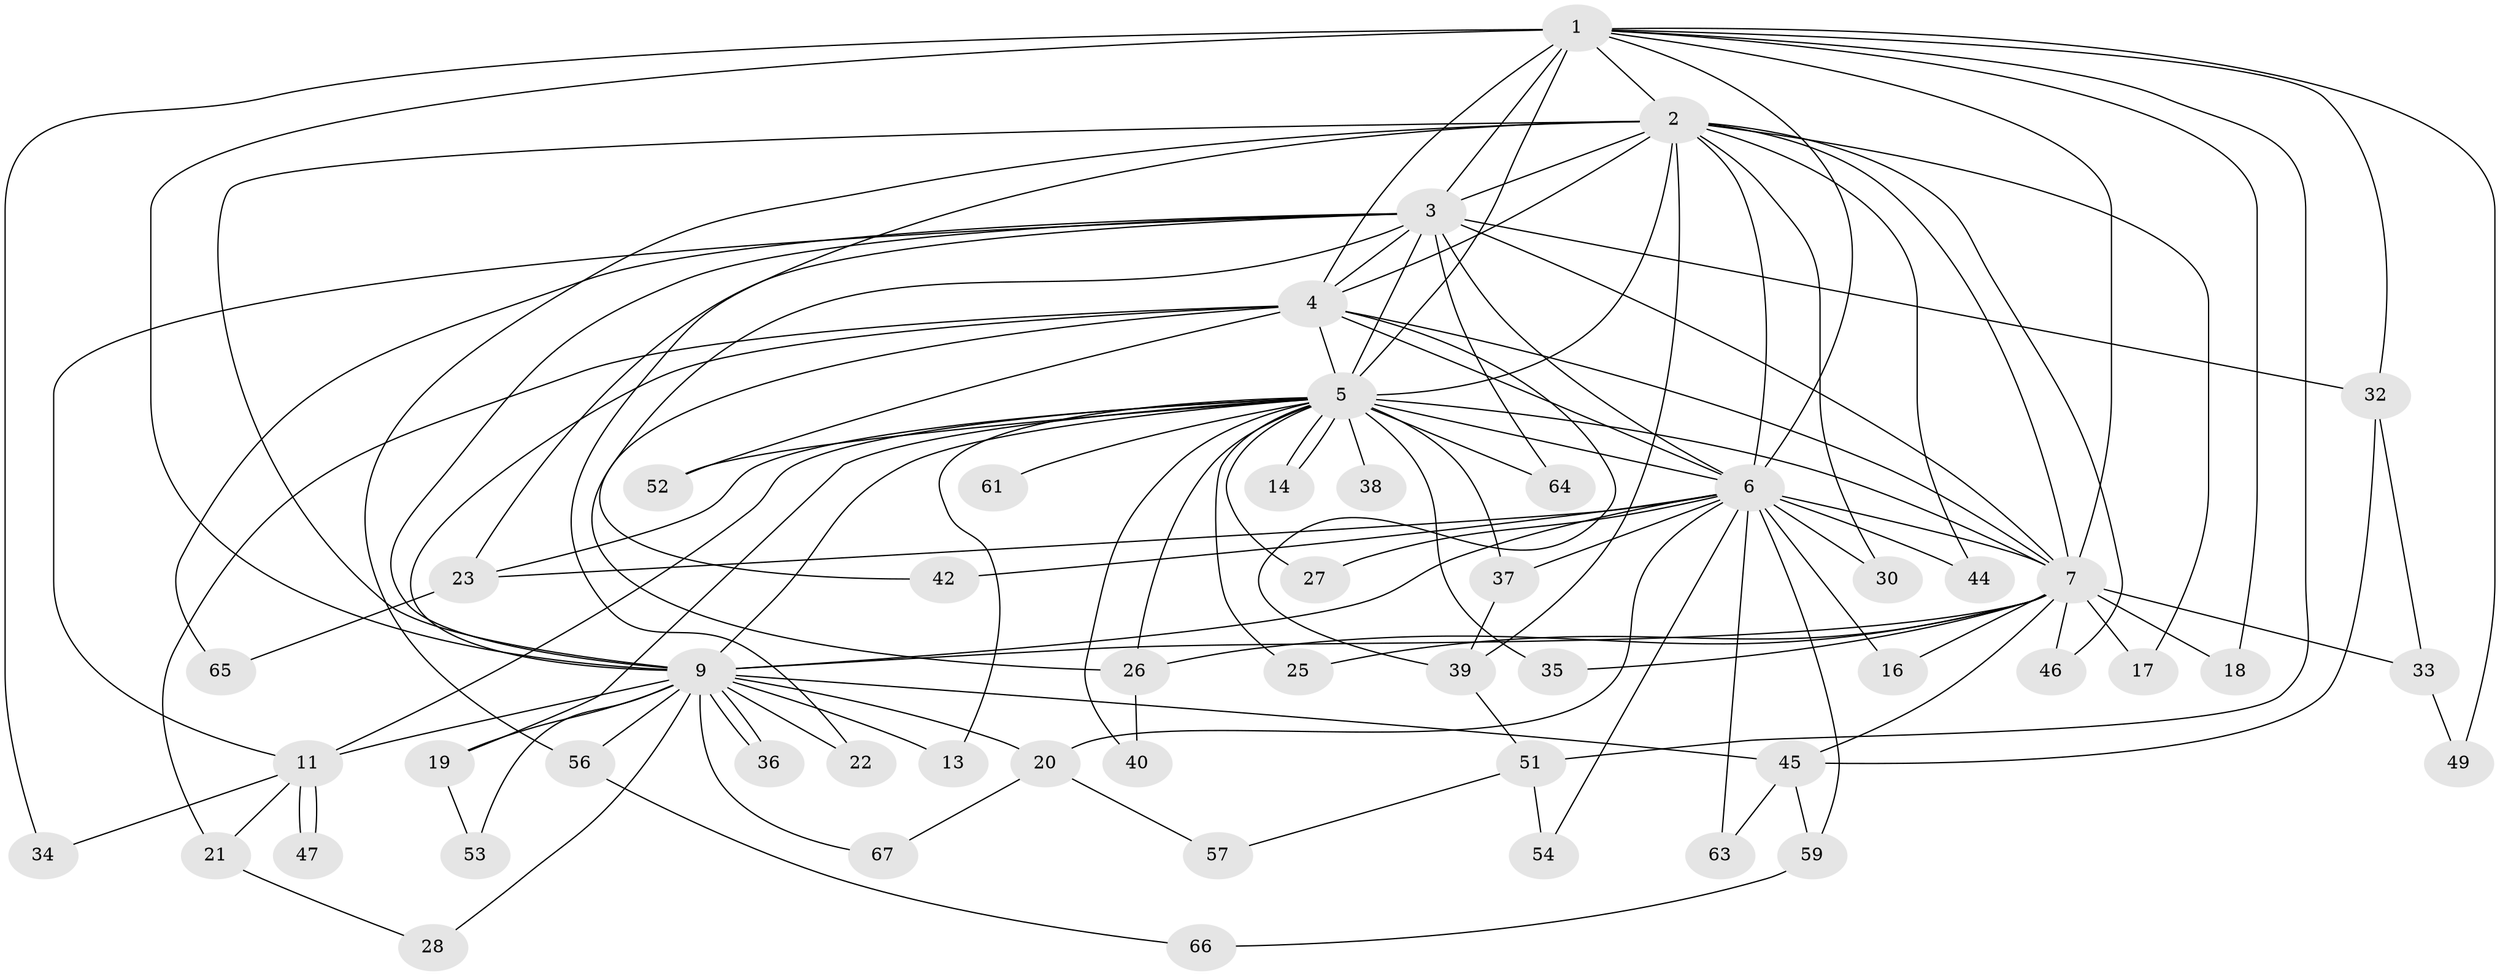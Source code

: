// Generated by graph-tools (version 1.1) at 2025/23/03/03/25 07:23:36]
// undirected, 52 vertices, 119 edges
graph export_dot {
graph [start="1"]
  node [color=gray90,style=filled];
  1 [super="+8"];
  2 [super="+12"];
  3 [super="+55"];
  4 [super="+31"];
  5 [super="+10"];
  6 [super="+43"];
  7 [super="+15"];
  9 [super="+29"];
  11 [super="+24"];
  13;
  14;
  16;
  17;
  18;
  19;
  20;
  21;
  22;
  23 [super="+60"];
  25;
  26 [super="+41"];
  27;
  28;
  30;
  32 [super="+58"];
  33;
  34;
  35;
  36;
  37 [super="+62"];
  38;
  39 [super="+50"];
  40;
  42;
  44;
  45 [super="+48"];
  46;
  47;
  49;
  51;
  52;
  53;
  54;
  56;
  57;
  59;
  61;
  63;
  64;
  65;
  66;
  67;
  1 -- 2 [weight=2];
  1 -- 3 [weight=2];
  1 -- 4 [weight=2];
  1 -- 5 [weight=4];
  1 -- 6 [weight=2];
  1 -- 7 [weight=2];
  1 -- 9 [weight=3];
  1 -- 18;
  1 -- 34;
  1 -- 49;
  1 -- 51;
  1 -- 32;
  2 -- 3 [weight=2];
  2 -- 4;
  2 -- 5 [weight=2];
  2 -- 6;
  2 -- 7 [weight=2];
  2 -- 9;
  2 -- 17;
  2 -- 22;
  2 -- 30;
  2 -- 39;
  2 -- 44;
  2 -- 46;
  2 -- 56;
  3 -- 4;
  3 -- 5 [weight=2];
  3 -- 6 [weight=2];
  3 -- 7;
  3 -- 9;
  3 -- 11;
  3 -- 23;
  3 -- 32;
  3 -- 42;
  3 -- 64;
  3 -- 65;
  4 -- 5 [weight=2];
  4 -- 6 [weight=2];
  4 -- 7;
  4 -- 9;
  4 -- 21;
  4 -- 26;
  4 -- 52;
  4 -- 39;
  5 -- 6 [weight=2];
  5 -- 7 [weight=2];
  5 -- 9 [weight=2];
  5 -- 13;
  5 -- 14;
  5 -- 14;
  5 -- 19;
  5 -- 23;
  5 -- 25;
  5 -- 27;
  5 -- 40;
  5 -- 61 [weight=2];
  5 -- 64;
  5 -- 35;
  5 -- 37 [weight=2];
  5 -- 38;
  5 -- 52;
  5 -- 26;
  5 -- 11;
  6 -- 7;
  6 -- 9;
  6 -- 16;
  6 -- 20;
  6 -- 27;
  6 -- 30;
  6 -- 37;
  6 -- 42;
  6 -- 44;
  6 -- 54;
  6 -- 59;
  6 -- 63;
  6 -- 23;
  7 -- 9;
  7 -- 16;
  7 -- 17;
  7 -- 18;
  7 -- 25;
  7 -- 35;
  7 -- 45 [weight=2];
  7 -- 46;
  7 -- 33;
  7 -- 26;
  9 -- 11;
  9 -- 13;
  9 -- 19;
  9 -- 20;
  9 -- 22;
  9 -- 28;
  9 -- 36;
  9 -- 36;
  9 -- 53;
  9 -- 56;
  9 -- 67;
  9 -- 45;
  11 -- 21;
  11 -- 34;
  11 -- 47;
  11 -- 47;
  19 -- 53;
  20 -- 57;
  20 -- 67;
  21 -- 28;
  23 -- 65;
  26 -- 40;
  32 -- 33;
  32 -- 45;
  33 -- 49;
  37 -- 39;
  39 -- 51;
  45 -- 59;
  45 -- 63;
  51 -- 54;
  51 -- 57;
  56 -- 66;
  59 -- 66;
}
